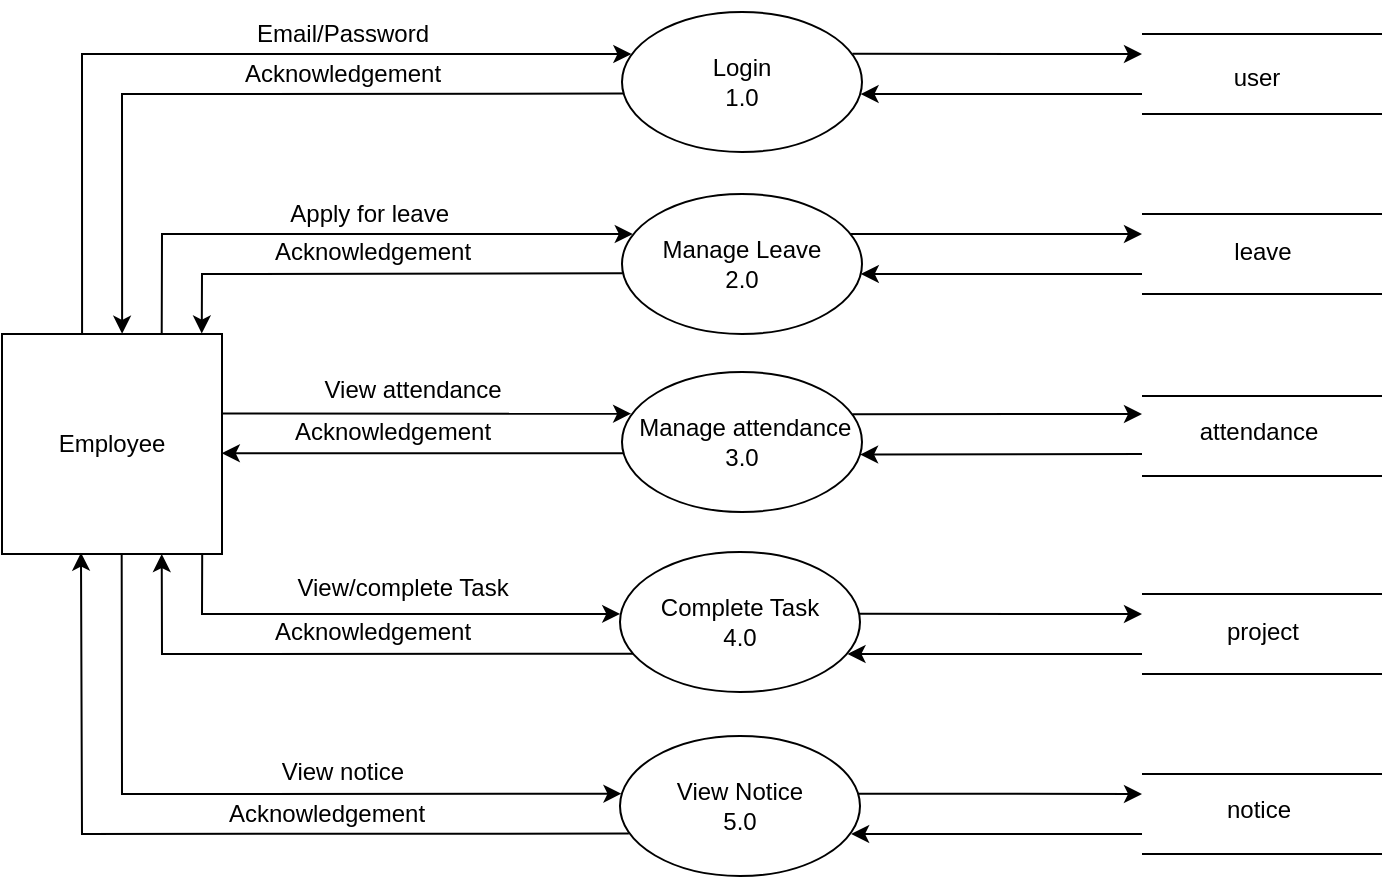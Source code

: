 <mxfile version="22.0.8" type="device">
  <diagram name="Page-1" id="luu7nsKz-WrON0-uHyIJ">
    <mxGraphModel dx="1460" dy="874" grid="1" gridSize="10" guides="1" tooltips="1" connect="1" arrows="1" fold="1" page="1" pageScale="1" pageWidth="850" pageHeight="1100" math="0" shadow="0">
      <root>
        <mxCell id="0" />
        <mxCell id="1" parent="0" />
        <mxCell id="55r9cp8Pj4-Tj-q5VYyH-2" value="Login&lt;br style=&quot;border-color: var(--border-color);&quot;&gt;&lt;span style=&quot;&quot;&gt;1.0&lt;/span&gt;" style="ellipse;whiteSpace=wrap;html=1;" parent="1" vertex="1">
          <mxGeometry x="340" y="229" width="120" height="70" as="geometry" />
        </mxCell>
        <mxCell id="55r9cp8Pj4-Tj-q5VYyH-3" value="Manage Leave&lt;br style=&quot;border-color: var(--border-color);&quot;&gt;2.0" style="ellipse;whiteSpace=wrap;html=1;" parent="1" vertex="1">
          <mxGeometry x="340" y="320" width="120" height="70" as="geometry" />
        </mxCell>
        <mxCell id="55r9cp8Pj4-Tj-q5VYyH-4" value="&amp;nbsp;Manage attendance&lt;br&gt;3.0" style="ellipse;whiteSpace=wrap;html=1;" parent="1" vertex="1">
          <mxGeometry x="340" y="409" width="120" height="70" as="geometry" />
        </mxCell>
        <mxCell id="55r9cp8Pj4-Tj-q5VYyH-5" value="Employee" style="whiteSpace=wrap;html=1;aspect=fixed;" parent="1" vertex="1">
          <mxGeometry x="30" y="390" width="110" height="110" as="geometry" />
        </mxCell>
        <mxCell id="55r9cp8Pj4-Tj-q5VYyH-6" value="Complete Task&lt;br style=&quot;border-color: var(--border-color);&quot;&gt;4.0" style="ellipse;whiteSpace=wrap;html=1;" parent="1" vertex="1">
          <mxGeometry x="339" y="499" width="120" height="70" as="geometry" />
        </mxCell>
        <mxCell id="55r9cp8Pj4-Tj-q5VYyH-7" value="View Notice&lt;br&gt;5.0" style="ellipse;whiteSpace=wrap;html=1;" parent="1" vertex="1">
          <mxGeometry x="339" y="591" width="120" height="70" as="geometry" />
        </mxCell>
        <mxCell id="55r9cp8Pj4-Tj-q5VYyH-16" value="" style="endArrow=classic;html=1;rounded=0;exitX=0.364;exitY=0;exitDx=0;exitDy=0;exitPerimeter=0;entryX=0.039;entryY=0.3;entryDx=0;entryDy=0;entryPerimeter=0;" parent="1" source="55r9cp8Pj4-Tj-q5VYyH-5" target="55r9cp8Pj4-Tj-q5VYyH-2" edge="1">
          <mxGeometry width="50" height="50" relative="1" as="geometry">
            <mxPoint x="70" y="380" as="sourcePoint" />
            <mxPoint x="330" y="170" as="targetPoint" />
            <Array as="points">
              <mxPoint x="70" y="250" />
            </Array>
          </mxGeometry>
        </mxCell>
        <mxCell id="55r9cp8Pj4-Tj-q5VYyH-17" value="" style="endArrow=classic;html=1;rounded=0;entryX=0.546;entryY=-0.001;entryDx=0;entryDy=0;entryPerimeter=0;exitX=0.008;exitY=0.583;exitDx=0;exitDy=0;exitPerimeter=0;" parent="1" source="55r9cp8Pj4-Tj-q5VYyH-2" target="55r9cp8Pj4-Tj-q5VYyH-5" edge="1">
          <mxGeometry width="50" height="50" relative="1" as="geometry">
            <mxPoint x="350" y="220" as="sourcePoint" />
            <mxPoint x="80" y="380" as="targetPoint" />
            <Array as="points">
              <mxPoint x="90" y="270" />
            </Array>
          </mxGeometry>
        </mxCell>
        <mxCell id="55r9cp8Pj4-Tj-q5VYyH-18" value="" style="endArrow=classic;html=1;rounded=0;exitX=0.726;exitY=-0.002;exitDx=0;exitDy=0;exitPerimeter=0;entryX=0.045;entryY=0.286;entryDx=0;entryDy=0;entryPerimeter=0;" parent="1" source="55r9cp8Pj4-Tj-q5VYyH-5" target="55r9cp8Pj4-Tj-q5VYyH-3" edge="1">
          <mxGeometry width="50" height="50" relative="1" as="geometry">
            <mxPoint x="102.51" y="390.0" as="sourcePoint" />
            <mxPoint x="340" y="350" as="targetPoint" />
            <Array as="points">
              <mxPoint x="110" y="340" />
            </Array>
          </mxGeometry>
        </mxCell>
        <mxCell id="55r9cp8Pj4-Tj-q5VYyH-19" value="" style="endArrow=classic;html=1;rounded=0;exitX=0.003;exitY=0.566;exitDx=0;exitDy=0;exitPerimeter=0;entryX=0.908;entryY=-0.002;entryDx=0;entryDy=0;entryPerimeter=0;" parent="1" source="55r9cp8Pj4-Tj-q5VYyH-3" edge="1" target="55r9cp8Pj4-Tj-q5VYyH-5">
          <mxGeometry width="50" height="50" relative="1" as="geometry">
            <mxPoint x="240" y="350" as="sourcePoint" />
            <mxPoint x="110" y="390" as="targetPoint" />
            <Array as="points">
              <mxPoint x="130" y="360" />
            </Array>
          </mxGeometry>
        </mxCell>
        <mxCell id="55r9cp8Pj4-Tj-q5VYyH-20" value="" style="endArrow=classic;html=1;rounded=0;exitX=0.997;exitY=0.361;exitDx=0;exitDy=0;exitPerimeter=0;entryX=0.038;entryY=0.298;entryDx=0;entryDy=0;entryPerimeter=0;" parent="1" source="55r9cp8Pj4-Tj-q5VYyH-5" target="55r9cp8Pj4-Tj-q5VYyH-4" edge="1">
          <mxGeometry width="50" height="50" relative="1" as="geometry">
            <mxPoint x="310" y="460" as="sourcePoint" />
            <mxPoint x="340" y="410" as="targetPoint" />
          </mxGeometry>
        </mxCell>
        <mxCell id="55r9cp8Pj4-Tj-q5VYyH-21" value="" style="endArrow=classic;html=1;rounded=0;entryX=0.999;entryY=0.542;entryDx=0;entryDy=0;entryPerimeter=0;exitX=0.005;exitY=0.58;exitDx=0;exitDy=0;exitPerimeter=0;" parent="1" source="55r9cp8Pj4-Tj-q5VYyH-4" target="55r9cp8Pj4-Tj-q5VYyH-5" edge="1">
          <mxGeometry width="50" height="50" relative="1" as="geometry">
            <mxPoint x="310" y="460" as="sourcePoint" />
            <mxPoint x="360" y="410" as="targetPoint" />
          </mxGeometry>
        </mxCell>
        <mxCell id="55r9cp8Pj4-Tj-q5VYyH-24" value="" style="endArrow=classic;html=1;rounded=0;exitX=0.91;exitY=1;exitDx=0;exitDy=0;exitPerimeter=0;entryX=0.001;entryY=0.442;entryDx=0;entryDy=0;entryPerimeter=0;" parent="1" source="55r9cp8Pj4-Tj-q5VYyH-5" target="55r9cp8Pj4-Tj-q5VYyH-6" edge="1">
          <mxGeometry width="50" height="50" relative="1" as="geometry">
            <mxPoint x="220" y="640" as="sourcePoint" />
            <mxPoint x="340" y="530" as="targetPoint" />
            <Array as="points">
              <mxPoint x="130" y="530" />
            </Array>
          </mxGeometry>
        </mxCell>
        <mxCell id="55r9cp8Pj4-Tj-q5VYyH-25" value="" style="endArrow=classic;html=1;rounded=0;entryX=0.726;entryY=1;entryDx=0;entryDy=0;entryPerimeter=0;exitX=0.054;exitY=0.727;exitDx=0;exitDy=0;exitPerimeter=0;" parent="1" source="55r9cp8Pj4-Tj-q5VYyH-6" target="55r9cp8Pj4-Tj-q5VYyH-5" edge="1">
          <mxGeometry width="50" height="50" relative="1" as="geometry">
            <mxPoint x="330" y="540" as="sourcePoint" />
            <mxPoint x="120" y="500" as="targetPoint" />
            <Array as="points">
              <mxPoint x="110" y="550" />
            </Array>
          </mxGeometry>
        </mxCell>
        <mxCell id="55r9cp8Pj4-Tj-q5VYyH-26" value="" style="endArrow=classic;html=1;rounded=0;exitX=0.544;exitY=0.999;exitDx=0;exitDy=0;exitPerimeter=0;entryX=0.006;entryY=0.412;entryDx=0;entryDy=0;entryPerimeter=0;" parent="1" source="55r9cp8Pj4-Tj-q5VYyH-5" edge="1" target="55r9cp8Pj4-Tj-q5VYyH-7">
          <mxGeometry width="50" height="50" relative="1" as="geometry">
            <mxPoint x="70" y="610" as="sourcePoint" />
            <mxPoint x="330" y="630" as="targetPoint" />
            <Array as="points">
              <mxPoint x="90" y="620" />
            </Array>
          </mxGeometry>
        </mxCell>
        <mxCell id="55r9cp8Pj4-Tj-q5VYyH-27" value="" style="endArrow=classic;html=1;rounded=0;entryX=0.359;entryY=0.994;entryDx=0;entryDy=0;entryPerimeter=0;exitX=0.037;exitY=0.697;exitDx=0;exitDy=0;exitPerimeter=0;" parent="1" target="55r9cp8Pj4-Tj-q5VYyH-5" edge="1" source="55r9cp8Pj4-Tj-q5VYyH-7">
          <mxGeometry width="50" height="50" relative="1" as="geometry">
            <mxPoint x="330" y="650" as="sourcePoint" />
            <mxPoint x="70" y="500" as="targetPoint" />
            <Array as="points">
              <mxPoint x="70" y="640" />
            </Array>
          </mxGeometry>
        </mxCell>
        <mxCell id="55r9cp8Pj4-Tj-q5VYyH-33" value="" style="endArrow=classic;html=1;rounded=0;exitX=0.96;exitY=0.302;exitDx=0;exitDy=0;exitPerimeter=0;" parent="1" source="55r9cp8Pj4-Tj-q5VYyH-4" edge="1">
          <mxGeometry width="50" height="50" relative="1" as="geometry">
            <mxPoint x="460" y="439" as="sourcePoint" />
            <mxPoint x="600" y="430" as="targetPoint" />
          </mxGeometry>
        </mxCell>
        <mxCell id="55r9cp8Pj4-Tj-q5VYyH-34" value="" style="endArrow=classic;html=1;rounded=0;exitX=0.997;exitY=0.441;exitDx=0;exitDy=0;exitPerimeter=0;" parent="1" source="55r9cp8Pj4-Tj-q5VYyH-6" edge="1">
          <mxGeometry width="50" height="50" relative="1" as="geometry">
            <mxPoint x="460" y="530" as="sourcePoint" />
            <mxPoint x="600" y="530" as="targetPoint" />
          </mxGeometry>
        </mxCell>
        <mxCell id="55r9cp8Pj4-Tj-q5VYyH-35" value="" style="endArrow=classic;html=1;rounded=0;exitX=0.994;exitY=0.412;exitDx=0;exitDy=0;exitPerimeter=0;" parent="1" source="55r9cp8Pj4-Tj-q5VYyH-7" edge="1">
          <mxGeometry width="50" height="50" relative="1" as="geometry">
            <mxPoint x="460" y="623" as="sourcePoint" />
            <mxPoint x="600" y="620" as="targetPoint" />
          </mxGeometry>
        </mxCell>
        <mxCell id="55r9cp8Pj4-Tj-q5VYyH-38" value="" style="endArrow=classic;html=1;rounded=0;entryX=0.994;entryY=0.586;entryDx=0;entryDy=0;entryPerimeter=0;" parent="1" edge="1" target="55r9cp8Pj4-Tj-q5VYyH-2">
          <mxGeometry width="50" height="50" relative="1" as="geometry">
            <mxPoint x="600" y="270" as="sourcePoint" />
            <mxPoint x="460" y="274" as="targetPoint" />
            <Array as="points">
              <mxPoint x="513" y="270" />
            </Array>
          </mxGeometry>
        </mxCell>
        <mxCell id="55r9cp8Pj4-Tj-q5VYyH-39" value="" style="endArrow=none;html=1;rounded=0;" parent="1" edge="1">
          <mxGeometry width="50" height="50" relative="1" as="geometry">
            <mxPoint x="600" y="240" as="sourcePoint" />
            <mxPoint x="720" y="240" as="targetPoint" />
          </mxGeometry>
        </mxCell>
        <mxCell id="55r9cp8Pj4-Tj-q5VYyH-40" value="" style="endArrow=none;html=1;rounded=0;" parent="1" edge="1">
          <mxGeometry width="50" height="50" relative="1" as="geometry">
            <mxPoint x="600" y="280" as="sourcePoint" />
            <mxPoint x="720" y="280" as="targetPoint" />
          </mxGeometry>
        </mxCell>
        <mxCell id="55r9cp8Pj4-Tj-q5VYyH-41" value="" style="endArrow=classic;html=1;rounded=0;entryX=0.995;entryY=0.571;entryDx=0;entryDy=0;entryPerimeter=0;" parent="1" edge="1" target="55r9cp8Pj4-Tj-q5VYyH-3">
          <mxGeometry width="50" height="50" relative="1" as="geometry">
            <mxPoint x="600" y="360" as="sourcePoint" />
            <mxPoint x="460" y="359.76" as="targetPoint" />
          </mxGeometry>
        </mxCell>
        <mxCell id="55r9cp8Pj4-Tj-q5VYyH-42" value="" style="endArrow=none;html=1;rounded=0;" parent="1" edge="1">
          <mxGeometry width="50" height="50" relative="1" as="geometry">
            <mxPoint x="600" y="330" as="sourcePoint" />
            <mxPoint x="720" y="330" as="targetPoint" />
          </mxGeometry>
        </mxCell>
        <mxCell id="55r9cp8Pj4-Tj-q5VYyH-43" value="" style="endArrow=none;html=1;rounded=0;" parent="1" edge="1">
          <mxGeometry width="50" height="50" relative="1" as="geometry">
            <mxPoint x="600" y="370" as="sourcePoint" />
            <mxPoint x="720" y="370" as="targetPoint" />
          </mxGeometry>
        </mxCell>
        <mxCell id="55r9cp8Pj4-Tj-q5VYyH-44" value="" style="endArrow=classic;html=1;rounded=0;entryX=0.992;entryY=0.59;entryDx=0;entryDy=0;entryPerimeter=0;" parent="1" target="55r9cp8Pj4-Tj-q5VYyH-4" edge="1">
          <mxGeometry width="50" height="50" relative="1" as="geometry">
            <mxPoint x="600" y="450" as="sourcePoint" />
            <mxPoint x="460" y="459" as="targetPoint" />
          </mxGeometry>
        </mxCell>
        <mxCell id="55r9cp8Pj4-Tj-q5VYyH-45" value="" style="endArrow=none;html=1;rounded=0;" parent="1" edge="1">
          <mxGeometry width="50" height="50" relative="1" as="geometry">
            <mxPoint x="600" y="421" as="sourcePoint" />
            <mxPoint x="720" y="421" as="targetPoint" />
          </mxGeometry>
        </mxCell>
        <mxCell id="55r9cp8Pj4-Tj-q5VYyH-46" value="" style="endArrow=none;html=1;rounded=0;" parent="1" edge="1">
          <mxGeometry width="50" height="50" relative="1" as="geometry">
            <mxPoint x="600" y="461" as="sourcePoint" />
            <mxPoint x="720" y="461" as="targetPoint" />
          </mxGeometry>
        </mxCell>
        <mxCell id="55r9cp8Pj4-Tj-q5VYyH-47" value="" style="endArrow=classic;html=1;rounded=0;entryX=0.948;entryY=0.728;entryDx=0;entryDy=0;entryPerimeter=0;" parent="1" target="55r9cp8Pj4-Tj-q5VYyH-6" edge="1">
          <mxGeometry width="50" height="50" relative="1" as="geometry">
            <mxPoint x="600" y="550" as="sourcePoint" />
            <mxPoint x="445" y="553.86" as="targetPoint" />
          </mxGeometry>
        </mxCell>
        <mxCell id="55r9cp8Pj4-Tj-q5VYyH-48" value="" style="endArrow=none;html=1;rounded=0;" parent="1" edge="1">
          <mxGeometry width="50" height="50" relative="1" as="geometry">
            <mxPoint x="600" y="520" as="sourcePoint" />
            <mxPoint x="720" y="520" as="targetPoint" />
          </mxGeometry>
        </mxCell>
        <mxCell id="55r9cp8Pj4-Tj-q5VYyH-49" value="" style="endArrow=none;html=1;rounded=0;" parent="1" edge="1">
          <mxGeometry width="50" height="50" relative="1" as="geometry">
            <mxPoint x="600" y="560" as="sourcePoint" />
            <mxPoint x="720" y="560" as="targetPoint" />
          </mxGeometry>
        </mxCell>
        <mxCell id="55r9cp8Pj4-Tj-q5VYyH-50" value="" style="endArrow=classic;html=1;rounded=0;entryX=0.963;entryY=0.7;entryDx=0;entryDy=0;entryPerimeter=0;" parent="1" target="55r9cp8Pj4-Tj-q5VYyH-7" edge="1">
          <mxGeometry width="50" height="50" relative="1" as="geometry">
            <mxPoint x="600" y="640" as="sourcePoint" />
            <mxPoint x="460" y="641.634" as="targetPoint" />
          </mxGeometry>
        </mxCell>
        <mxCell id="55r9cp8Pj4-Tj-q5VYyH-51" value="" style="endArrow=none;html=1;rounded=0;" parent="1" edge="1">
          <mxGeometry width="50" height="50" relative="1" as="geometry">
            <mxPoint x="600" y="610" as="sourcePoint" />
            <mxPoint x="720" y="610" as="targetPoint" />
          </mxGeometry>
        </mxCell>
        <mxCell id="55r9cp8Pj4-Tj-q5VYyH-52" value="" style="endArrow=none;html=1;rounded=0;" parent="1" edge="1">
          <mxGeometry width="50" height="50" relative="1" as="geometry">
            <mxPoint x="600" y="650" as="sourcePoint" />
            <mxPoint x="720" y="650" as="targetPoint" />
          </mxGeometry>
        </mxCell>
        <mxCell id="3neaD_Rnh4ogwWbG_XFk-2" value="Acknowledgement" style="text;html=1;align=center;verticalAlign=middle;resizable=0;points=[];autosize=1;strokeColor=none;fillColor=none;" parent="1" vertex="1">
          <mxGeometry x="140" y="245" width="120" height="30" as="geometry" />
        </mxCell>
        <mxCell id="3neaD_Rnh4ogwWbG_XFk-4" value="Acknowledgement" style="text;html=1;align=center;verticalAlign=middle;resizable=0;points=[];autosize=1;strokeColor=none;fillColor=none;" parent="1" vertex="1">
          <mxGeometry x="155" y="334" width="120" height="30" as="geometry" />
        </mxCell>
        <mxCell id="3neaD_Rnh4ogwWbG_XFk-7" value="Acknowledgement" style="text;html=1;align=center;verticalAlign=middle;resizable=0;points=[];autosize=1;strokeColor=none;fillColor=none;" parent="1" vertex="1">
          <mxGeometry x="165" y="424" width="120" height="30" as="geometry" />
        </mxCell>
        <mxCell id="3neaD_Rnh4ogwWbG_XFk-9" value="Acknowledgement" style="text;html=1;align=center;verticalAlign=middle;resizable=0;points=[];autosize=1;strokeColor=none;fillColor=none;" parent="1" vertex="1">
          <mxGeometry x="155" y="524" width="120" height="30" as="geometry" />
        </mxCell>
        <mxCell id="3neaD_Rnh4ogwWbG_XFk-11" value="Acknowledgement" style="text;html=1;align=center;verticalAlign=middle;resizable=0;points=[];autosize=1;strokeColor=none;fillColor=none;" parent="1" vertex="1">
          <mxGeometry x="132" y="615" width="120" height="30" as="geometry" />
        </mxCell>
        <mxCell id="q85woy2wFSUG4Y5lhOS7-1" value="" style="endArrow=classic;html=1;rounded=0;exitX=0.96;exitY=0.298;exitDx=0;exitDy=0;exitPerimeter=0;" parent="1" edge="1" source="55r9cp8Pj4-Tj-q5VYyH-2">
          <mxGeometry width="50" height="50" relative="1" as="geometry">
            <mxPoint x="460" y="253.97" as="sourcePoint" />
            <mxPoint x="600" y="250" as="targetPoint" />
          </mxGeometry>
        </mxCell>
        <mxCell id="gJ34AJBLGdgjErx7gHwl-1" value="" style="endArrow=classic;html=1;rounded=0;exitX=0.952;exitY=0.285;exitDx=0;exitDy=0;exitPerimeter=0;" parent="1" edge="1" source="55r9cp8Pj4-Tj-q5VYyH-3">
          <mxGeometry width="50" height="50" relative="1" as="geometry">
            <mxPoint x="460" y="342" as="sourcePoint" />
            <mxPoint x="600" y="340" as="targetPoint" />
          </mxGeometry>
        </mxCell>
        <mxCell id="uDLL2XIWMKUqhUMbjHO1-1" value="View attendance" style="text;html=1;align=center;verticalAlign=middle;resizable=0;points=[];autosize=1;strokeColor=none;fillColor=none;fontSize=12;" parent="1" vertex="1">
          <mxGeometry x="180" y="403" width="110" height="30" as="geometry" />
        </mxCell>
        <mxCell id="uDLL2XIWMKUqhUMbjHO1-2" value="&lt;span style=&quot;font-size: 12px;&quot;&gt;Email/Password&lt;/span&gt;" style="text;html=1;align=center;verticalAlign=middle;resizable=0;points=[];autosize=1;strokeColor=none;fillColor=none;fontSize=16;" parent="1" vertex="1">
          <mxGeometry x="145" y="223" width="110" height="30" as="geometry" />
        </mxCell>
        <mxCell id="uDLL2XIWMKUqhUMbjHO1-3" value="Apply for leave&amp;nbsp;" style="text;html=1;align=center;verticalAlign=middle;resizable=0;points=[];autosize=1;strokeColor=none;fillColor=none;fontSize=12;" parent="1" vertex="1">
          <mxGeometry x="160" y="315" width="110" height="30" as="geometry" />
        </mxCell>
        <mxCell id="uDLL2XIWMKUqhUMbjHO1-4" value="View/complete Task" style="text;html=1;align=center;verticalAlign=middle;resizable=0;points=[];autosize=1;strokeColor=none;fillColor=none;fontSize=12;" parent="1" vertex="1">
          <mxGeometry x="165" y="502" width="130" height="30" as="geometry" />
        </mxCell>
        <mxCell id="uDLL2XIWMKUqhUMbjHO1-6" value="View notice" style="text;html=1;align=center;verticalAlign=middle;resizable=0;points=[];autosize=1;strokeColor=none;fillColor=none;fontSize=12;" parent="1" vertex="1">
          <mxGeometry x="160" y="594" width="80" height="30" as="geometry" />
        </mxCell>
        <mxCell id="Mqwg8NExTjKhyK3L_w7x-1" value="user" style="text;html=1;align=center;verticalAlign=middle;resizable=0;points=[];autosize=1;strokeColor=none;fillColor=none;" parent="1" vertex="1">
          <mxGeometry x="632" y="247" width="50" height="30" as="geometry" />
        </mxCell>
        <mxCell id="Mqwg8NExTjKhyK3L_w7x-2" value="leave" style="text;html=1;align=center;verticalAlign=middle;resizable=0;points=[];autosize=1;strokeColor=none;fillColor=none;" parent="1" vertex="1">
          <mxGeometry x="635" y="334" width="50" height="30" as="geometry" />
        </mxCell>
        <mxCell id="Mqwg8NExTjKhyK3L_w7x-3" value="attendance" style="text;html=1;align=center;verticalAlign=middle;resizable=0;points=[];autosize=1;strokeColor=none;fillColor=none;" parent="1" vertex="1">
          <mxGeometry x="618" y="424" width="80" height="30" as="geometry" />
        </mxCell>
        <mxCell id="Mqwg8NExTjKhyK3L_w7x-4" value="project" style="text;html=1;align=center;verticalAlign=middle;resizable=0;points=[];autosize=1;strokeColor=none;fillColor=none;" parent="1" vertex="1">
          <mxGeometry x="630" y="524" width="60" height="30" as="geometry" />
        </mxCell>
        <mxCell id="Mqwg8NExTjKhyK3L_w7x-5" value="notice" style="text;html=1;align=center;verticalAlign=middle;resizable=0;points=[];autosize=1;strokeColor=none;fillColor=none;" parent="1" vertex="1">
          <mxGeometry x="628" y="613" width="60" height="30" as="geometry" />
        </mxCell>
      </root>
    </mxGraphModel>
  </diagram>
</mxfile>
